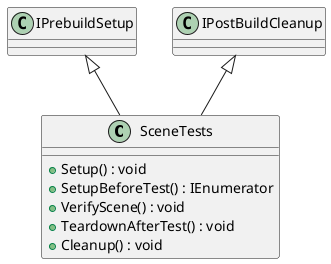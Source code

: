 @startuml
class SceneTests {
    + Setup() : void
    + SetupBeforeTest() : IEnumerator
    + VerifyScene() : void
    + TeardownAfterTest() : void
    + Cleanup() : void
}
IPrebuildSetup <|-- SceneTests
IPostBuildCleanup <|-- SceneTests
@enduml
